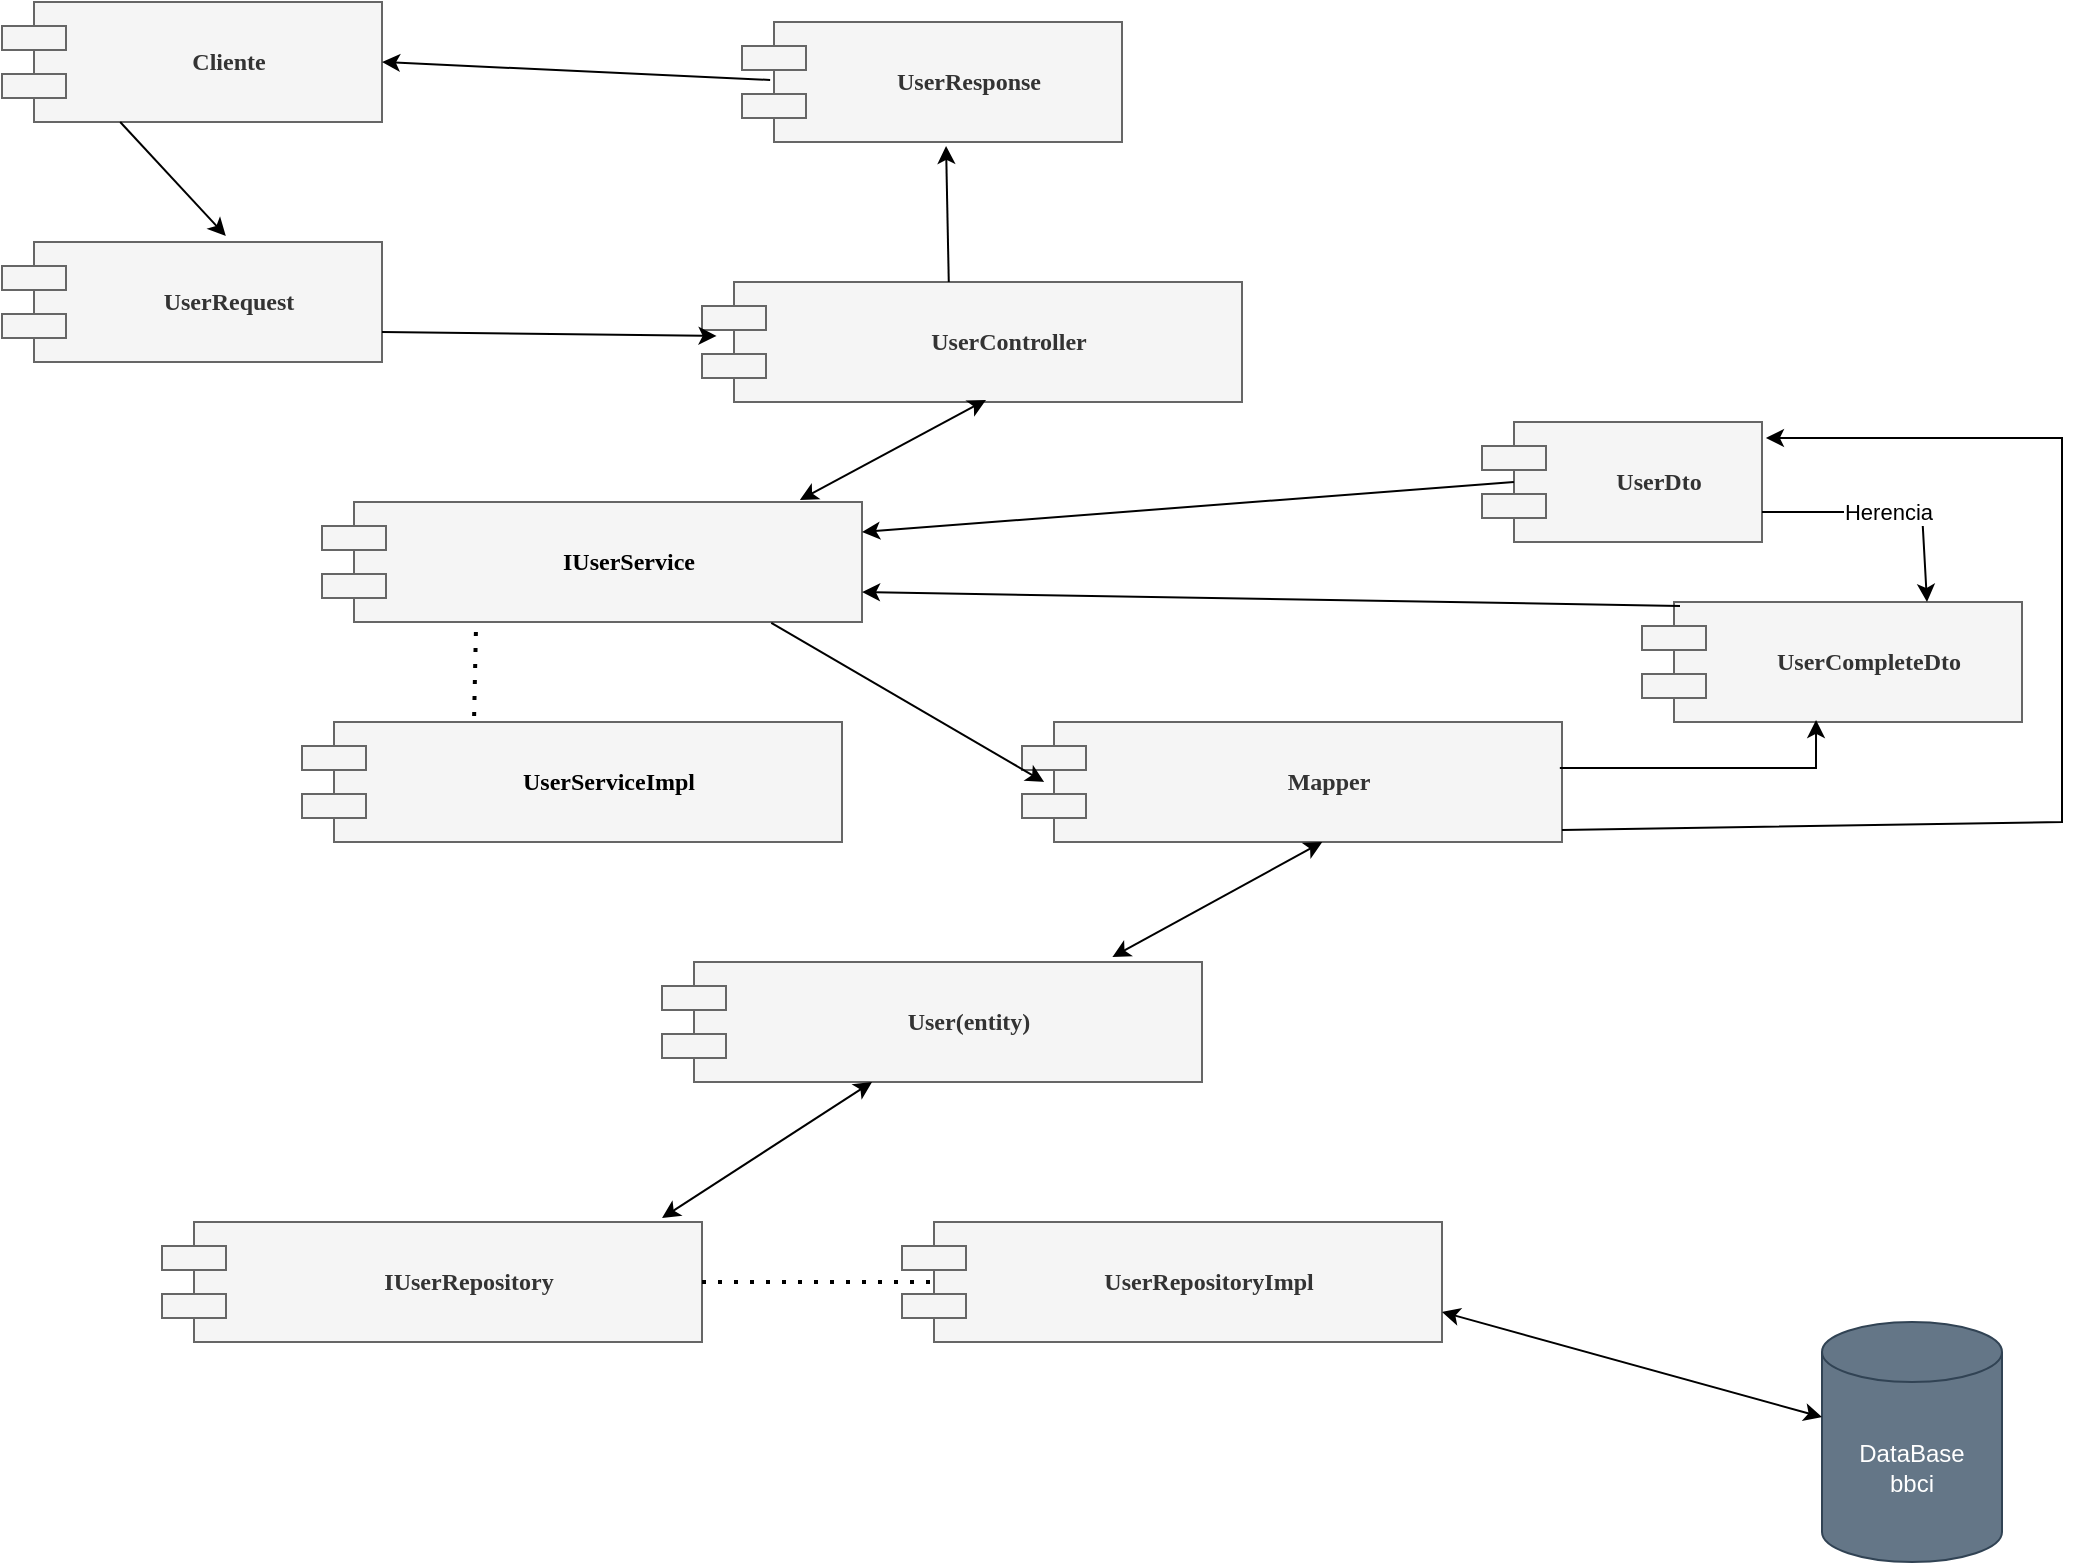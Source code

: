 <mxfile version="17.4.5" type="google"><diagram name="Page-1" id="5f0bae14-7c28-e335-631c-24af17079c00"><mxGraphModel grid="1" page="1" gridSize="10" guides="1" tooltips="1" connect="1" arrows="1" fold="1" pageScale="1" pageWidth="1100" pageHeight="850" background="none" math="0" shadow="0"><root><mxCell id="0"/><mxCell id="1" parent="0"/><mxCell id="39150e848f15840c-5" value="&lt;b&gt;Cliente&lt;/b&gt;" style="shape=component;align=center;spacingLeft=36;rounded=0;shadow=0;comic=0;labelBackgroundColor=none;strokeWidth=1;fontFamily=Verdana;fontSize=12;html=1;fillColor=#f5f5f5;fontColor=#333333;strokeColor=#666666;" vertex="1" parent="1"><mxGeometry x="40" y="30" width="190" height="60" as="geometry"/></mxCell><mxCell id="39150e848f15840c-7" value="&lt;b&gt;UserRequest&lt;/b&gt;" style="shape=component;align=center;spacingLeft=36;rounded=0;shadow=0;comic=0;labelBackgroundColor=none;strokeWidth=1;fontFamily=Verdana;fontSize=12;html=1;fillColor=#f5f5f5;fontColor=#333333;strokeColor=#666666;" vertex="1" parent="1"><mxGeometry x="40" y="150" width="190" height="60" as="geometry"/></mxCell><mxCell id="nFzonJcucawlxFE2ljuW-1" value="DataBase&lt;br&gt;bbci" style="shape=cylinder3;whiteSpace=wrap;html=1;boundedLbl=1;backgroundOutline=1;size=15;fillColor=#647687;strokeColor=#314354;fontColor=#ffffff;" vertex="1" parent="1"><mxGeometry x="950" y="690" width="90" height="120" as="geometry"/></mxCell><mxCell id="VOjIfoeaQYKuU3bcnnY--1" value="&lt;b&gt;UserResponse&lt;/b&gt;" style="shape=component;align=center;spacingLeft=36;rounded=0;shadow=0;comic=0;labelBackgroundColor=none;strokeWidth=1;fontFamily=Verdana;fontSize=12;html=1;fillColor=#f5f5f5;fontColor=#333333;strokeColor=#666666;" vertex="1" parent="1"><mxGeometry x="410" y="40" width="190" height="60" as="geometry"/></mxCell><mxCell id="VOjIfoeaQYKuU3bcnnY--2" value="" style="endArrow=classic;html=1;rounded=0;entryX=0.589;entryY=-0.05;entryDx=0;entryDy=0;entryPerimeter=0;exitX=0.311;exitY=1;exitDx=0;exitDy=0;exitPerimeter=0;" edge="1" parent="1" source="39150e848f15840c-5" target="39150e848f15840c-7"><mxGeometry width="50" height="50" relative="1" as="geometry"><mxPoint x="480" y="150" as="sourcePoint"/><mxPoint x="530" y="100" as="targetPoint"/></mxGeometry></mxCell><mxCell id="VOjIfoeaQYKuU3bcnnY--3" value="" style="endArrow=classic;html=1;rounded=0;entryX=1;entryY=0.5;entryDx=0;entryDy=0;exitX=0.074;exitY=0.483;exitDx=0;exitDy=0;exitPerimeter=0;" edge="1" parent="1" source="VOjIfoeaQYKuU3bcnnY--1" target="39150e848f15840c-5"><mxGeometry width="50" height="50" relative="1" as="geometry"><mxPoint x="690" y="160" as="sourcePoint"/><mxPoint x="740" y="110" as="targetPoint"/></mxGeometry></mxCell><mxCell id="VOjIfoeaQYKuU3bcnnY--4" value="&lt;b&gt;UserController&lt;/b&gt;" style="shape=component;align=center;spacingLeft=36;rounded=0;shadow=0;comic=0;labelBackgroundColor=none;strokeWidth=1;fontFamily=Verdana;fontSize=12;html=1;fillColor=#f5f5f5;fontColor=#333333;strokeColor=#666666;" vertex="1" parent="1"><mxGeometry x="390" y="170" width="270" height="60" as="geometry"/></mxCell><mxCell id="VOjIfoeaQYKuU3bcnnY--5" value="" style="endArrow=classic;html=1;rounded=0;entryX=0.027;entryY=0.45;entryDx=0;entryDy=0;entryPerimeter=0;exitX=1;exitY=0.75;exitDx=0;exitDy=0;" edge="1" parent="1" source="39150e848f15840c-7" target="VOjIfoeaQYKuU3bcnnY--4"><mxGeometry width="50" height="50" relative="1" as="geometry"><mxPoint x="480" y="220" as="sourcePoint"/><mxPoint x="500" y="220" as="targetPoint"/></mxGeometry></mxCell><mxCell id="VOjIfoeaQYKuU3bcnnY--6" value="" style="endArrow=classic;html=1;rounded=0;entryX=0.537;entryY=1.033;entryDx=0;entryDy=0;entryPerimeter=0;exitX=0.457;exitY=0;exitDx=0;exitDy=0;exitPerimeter=0;" edge="1" parent="1" source="VOjIfoeaQYKuU3bcnnY--4" target="VOjIfoeaQYKuU3bcnnY--1"><mxGeometry width="50" height="50" relative="1" as="geometry"><mxPoint x="640" y="270" as="sourcePoint"/><mxPoint x="710" y="220" as="targetPoint"/></mxGeometry></mxCell><mxCell id="VOjIfoeaQYKuU3bcnnY--7" value="&lt;font color=&quot;#000000&quot;&gt;&lt;b&gt;IUserService&lt;/b&gt;&lt;/font&gt;" style="shape=component;align=center;spacingLeft=36;rounded=0;shadow=0;comic=0;labelBackgroundColor=none;strokeWidth=1;fontFamily=Verdana;fontSize=12;html=1;fillColor=#f5f5f5;fontColor=#333333;strokeColor=#666666;" vertex="1" parent="1"><mxGeometry x="200" y="280" width="270" height="60" as="geometry"/></mxCell><mxCell id="VOjIfoeaQYKuU3bcnnY--8" value="" style="endArrow=classic;startArrow=classic;html=1;rounded=0;entryX=0.526;entryY=0.983;entryDx=0;entryDy=0;entryPerimeter=0;exitX=0.885;exitY=-0.017;exitDx=0;exitDy=0;exitPerimeter=0;" edge="1" parent="1" source="VOjIfoeaQYKuU3bcnnY--7" target="VOjIfoeaQYKuU3bcnnY--4"><mxGeometry width="50" height="50" relative="1" as="geometry"><mxPoint x="510" y="280" as="sourcePoint"/><mxPoint x="550" y="230" as="targetPoint"/></mxGeometry></mxCell><mxCell id="VOjIfoeaQYKuU3bcnnY--9" value="&lt;font color=&quot;#000000&quot;&gt;&lt;b&gt;UserServiceImpl&lt;/b&gt;&lt;/font&gt;" style="shape=component;align=center;spacingLeft=36;rounded=0;shadow=0;comic=0;labelBackgroundColor=none;strokeWidth=1;fontFamily=Verdana;fontSize=12;html=1;fillColor=#f5f5f5;fontColor=#333333;strokeColor=#666666;" vertex="1" parent="1"><mxGeometry x="190" y="390" width="270" height="60" as="geometry"/></mxCell><mxCell id="VOjIfoeaQYKuU3bcnnY--10" value="" style="endArrow=none;dashed=1;html=1;dashPattern=1 3;strokeWidth=2;rounded=0;exitX=0.285;exitY=1.083;exitDx=0;exitDy=0;exitPerimeter=0;" edge="1" parent="1" source="VOjIfoeaQYKuU3bcnnY--7"><mxGeometry width="50" height="50" relative="1" as="geometry"><mxPoint x="520" y="420" as="sourcePoint"/><mxPoint x="276" y="390" as="targetPoint"/></mxGeometry></mxCell><mxCell id="VOjIfoeaQYKuU3bcnnY--11" value="&lt;b&gt;Mapper&lt;/b&gt;" style="shape=component;align=center;spacingLeft=36;rounded=0;shadow=0;comic=0;labelBackgroundColor=none;strokeWidth=1;fontFamily=Verdana;fontSize=12;html=1;fillColor=#f5f5f5;fontColor=#333333;strokeColor=#666666;" vertex="1" parent="1"><mxGeometry x="550" y="390" width="270" height="60" as="geometry"/></mxCell><mxCell id="VOjIfoeaQYKuU3bcnnY--14" value="" style="endArrow=classic;html=1;rounded=0;entryX=0.041;entryY=0.5;entryDx=0;entryDy=0;entryPerimeter=0;exitX=0.832;exitY=1.008;exitDx=0;exitDy=0;exitPerimeter=0;" edge="1" parent="1" source="VOjIfoeaQYKuU3bcnnY--7" target="VOjIfoeaQYKuU3bcnnY--11"><mxGeometry width="50" height="50" relative="1" as="geometry"><mxPoint x="460" y="420" as="sourcePoint"/><mxPoint x="510" y="410" as="targetPoint"/></mxGeometry></mxCell><mxCell id="VOjIfoeaQYKuU3bcnnY--15" value="&lt;b&gt;User(entity)&lt;/b&gt;" style="shape=component;align=center;spacingLeft=36;rounded=0;shadow=0;comic=0;labelBackgroundColor=none;strokeWidth=1;fontFamily=Verdana;fontSize=12;html=1;fillColor=#f5f5f5;fontColor=#333333;strokeColor=#666666;" vertex="1" parent="1"><mxGeometry x="370" y="510" width="270" height="60" as="geometry"/></mxCell><mxCell id="VOjIfoeaQYKuU3bcnnY--17" value="&lt;b&gt;IUserRepository&lt;/b&gt;" style="shape=component;align=center;spacingLeft=36;rounded=0;shadow=0;comic=0;labelBackgroundColor=none;strokeWidth=1;fontFamily=Verdana;fontSize=12;html=1;fillColor=#f5f5f5;fontColor=#333333;strokeColor=#666666;" vertex="1" parent="1"><mxGeometry x="120" y="640" width="270" height="60" as="geometry"/></mxCell><mxCell id="VOjIfoeaQYKuU3bcnnY--19" value="" style="endArrow=none;dashed=1;html=1;dashPattern=1 3;strokeWidth=2;rounded=0;exitX=1;exitY=0.5;exitDx=0;exitDy=0;entryX=0.067;entryY=0.5;entryDx=0;entryDy=0;entryPerimeter=0;" edge="1" parent="1" source="VOjIfoeaQYKuU3bcnnY--17" target="VOjIfoeaQYKuU3bcnnY--20"><mxGeometry width="50" height="50" relative="1" as="geometry"><mxPoint x="286.95" y="354.98" as="sourcePoint"/><mxPoint x="286" y="400" as="targetPoint"/></mxGeometry></mxCell><mxCell id="VOjIfoeaQYKuU3bcnnY--20" value="&lt;b&gt;UserRepositoryImpl&lt;/b&gt;" style="shape=component;align=center;spacingLeft=36;rounded=0;shadow=0;comic=0;labelBackgroundColor=none;strokeWidth=1;fontFamily=Verdana;fontSize=12;html=1;fillColor=#f5f5f5;fontColor=#333333;strokeColor=#666666;" vertex="1" parent="1"><mxGeometry x="490" y="640" width="270" height="60" as="geometry"/></mxCell><mxCell id="VOjIfoeaQYKuU3bcnnY--21" value="" style="endArrow=classic;startArrow=classic;html=1;rounded=0;exitX=1;exitY=0.75;exitDx=0;exitDy=0;" edge="1" parent="1" source="VOjIfoeaQYKuU3bcnnY--20" target="nFzonJcucawlxFE2ljuW-1"><mxGeometry width="50" height="50" relative="1" as="geometry"><mxPoint x="520" y="720" as="sourcePoint"/><mxPoint x="570" y="670" as="targetPoint"/></mxGeometry></mxCell><mxCell id="VOjIfoeaQYKuU3bcnnY--22" value="" style="endArrow=classic;startArrow=classic;html=1;rounded=0;exitX=0.926;exitY=-0.033;exitDx=0;exitDy=0;exitPerimeter=0;entryX=0.389;entryY=1;entryDx=0;entryDy=0;entryPerimeter=0;" edge="1" parent="1" source="VOjIfoeaQYKuU3bcnnY--17" target="VOjIfoeaQYKuU3bcnnY--15"><mxGeometry width="50" height="50" relative="1" as="geometry"><mxPoint x="520" y="520" as="sourcePoint"/><mxPoint x="570" y="470" as="targetPoint"/></mxGeometry></mxCell><mxCell id="VOjIfoeaQYKuU3bcnnY--26" value="&lt;b&gt;UserDto&lt;/b&gt;" style="shape=component;align=center;spacingLeft=36;rounded=0;shadow=0;comic=0;labelBackgroundColor=none;strokeWidth=1;fontFamily=Verdana;fontSize=12;html=1;fillColor=#f5f5f5;fontColor=#333333;strokeColor=#666666;" vertex="1" parent="1"><mxGeometry x="780" y="240" width="140" height="60" as="geometry"/></mxCell><mxCell id="VOjIfoeaQYKuU3bcnnY--27" value="&lt;b&gt;UserCompleteDto&lt;/b&gt;" style="shape=component;align=center;spacingLeft=36;rounded=0;shadow=0;comic=0;labelBackgroundColor=none;strokeWidth=1;fontFamily=Verdana;fontSize=12;html=1;fillColor=#f5f5f5;fontColor=#333333;strokeColor=#666666;" vertex="1" parent="1"><mxGeometry x="860" y="330" width="190" height="60" as="geometry"/></mxCell><mxCell id="VOjIfoeaQYKuU3bcnnY--28" value="" style="endArrow=classic;html=1;rounded=0;exitX=1;exitY=0.75;exitDx=0;exitDy=0;entryX=0.75;entryY=0;entryDx=0;entryDy=0;" edge="1" parent="1" source="VOjIfoeaQYKuU3bcnnY--26" target="VOjIfoeaQYKuU3bcnnY--27"><mxGeometry relative="1" as="geometry"><mxPoint x="500" y="490" as="sourcePoint"/><mxPoint x="600" y="490" as="targetPoint"/><Array as="points"><mxPoint x="1000" y="285"/></Array></mxGeometry></mxCell><mxCell id="VOjIfoeaQYKuU3bcnnY--29" value="Herencia" style="edgeLabel;resizable=0;html=1;align=center;verticalAlign=middle;" connectable="0" vertex="1" parent="VOjIfoeaQYKuU3bcnnY--28"><mxGeometry relative="1" as="geometry"/></mxCell><mxCell id="VOjIfoeaQYKuU3bcnnY--30" value="" style="endArrow=classic;html=1;rounded=0;entryX=0.458;entryY=0.983;entryDx=0;entryDy=0;entryPerimeter=0;exitX=0.996;exitY=0.383;exitDx=0;exitDy=0;exitPerimeter=0;" edge="1" parent="1" source="VOjIfoeaQYKuU3bcnnY--11" target="VOjIfoeaQYKuU3bcnnY--27"><mxGeometry width="50" height="50" relative="1" as="geometry"><mxPoint x="520" y="520" as="sourcePoint"/><mxPoint x="570" y="470" as="targetPoint"/><Array as="points"><mxPoint x="947" y="413"/></Array></mxGeometry></mxCell><mxCell id="VOjIfoeaQYKuU3bcnnY--32" value="" style="endArrow=classic;html=1;rounded=0;exitX=1;exitY=0.9;exitDx=0;exitDy=0;exitPerimeter=0;entryX=1.014;entryY=0.133;entryDx=0;entryDy=0;entryPerimeter=0;" edge="1" parent="1" source="VOjIfoeaQYKuU3bcnnY--11" target="VOjIfoeaQYKuU3bcnnY--26"><mxGeometry width="50" height="50" relative="1" as="geometry"><mxPoint x="850" y="490" as="sourcePoint"/><mxPoint x="900" y="440" as="targetPoint"/><Array as="points"><mxPoint x="1070" y="440"/><mxPoint x="1070" y="248"/></Array></mxGeometry></mxCell><mxCell id="VOjIfoeaQYKuU3bcnnY--33" value="" style="endArrow=classic;html=1;rounded=0;entryX=1;entryY=0.75;entryDx=0;entryDy=0;exitX=0.1;exitY=0.033;exitDx=0;exitDy=0;exitPerimeter=0;" edge="1" parent="1" source="VOjIfoeaQYKuU3bcnnY--27" target="VOjIfoeaQYKuU3bcnnY--7"><mxGeometry width="50" height="50" relative="1" as="geometry"><mxPoint x="520" y="520" as="sourcePoint"/><mxPoint x="570" y="470" as="targetPoint"/></mxGeometry></mxCell><mxCell id="VOjIfoeaQYKuU3bcnnY--34" value="" style="endArrow=classic;html=1;rounded=0;exitX=0.114;exitY=0.5;exitDx=0;exitDy=0;exitPerimeter=0;entryX=1;entryY=0.25;entryDx=0;entryDy=0;" edge="1" parent="1" source="VOjIfoeaQYKuU3bcnnY--26" target="VOjIfoeaQYKuU3bcnnY--7"><mxGeometry width="50" height="50" relative="1" as="geometry"><mxPoint x="710" y="290" as="sourcePoint"/><mxPoint x="373" y="385" as="targetPoint"/></mxGeometry></mxCell><mxCell id="VOjIfoeaQYKuU3bcnnY--35" value="" style="endArrow=classic;startArrow=classic;html=1;rounded=0;exitX=0.834;exitY=-0.041;exitDx=0;exitDy=0;exitPerimeter=0;entryX=0.556;entryY=1;entryDx=0;entryDy=0;entryPerimeter=0;" edge="1" parent="1" source="VOjIfoeaQYKuU3bcnnY--15" target="VOjIfoeaQYKuU3bcnnY--11"><mxGeometry width="50" height="50" relative="1" as="geometry"><mxPoint x="480" y="420" as="sourcePoint"/><mxPoint x="530" y="370" as="targetPoint"/></mxGeometry></mxCell></root></mxGraphModel></diagram></mxfile>